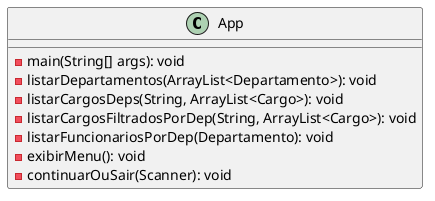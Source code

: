 @startuml

class App {
    - main(String[] args): void
    - listarDepartamentos(ArrayList<Departamento>): void
    - listarCargosDeps(String, ArrayList<Cargo>): void
    - listarCargosFiltradosPorDep(String, ArrayList<Cargo>): void
    - listarFuncionariosPorDep(Departamento): void
    - exibirMenu(): void
    - continuarOuSair(Scanner): void
}

@enduml

